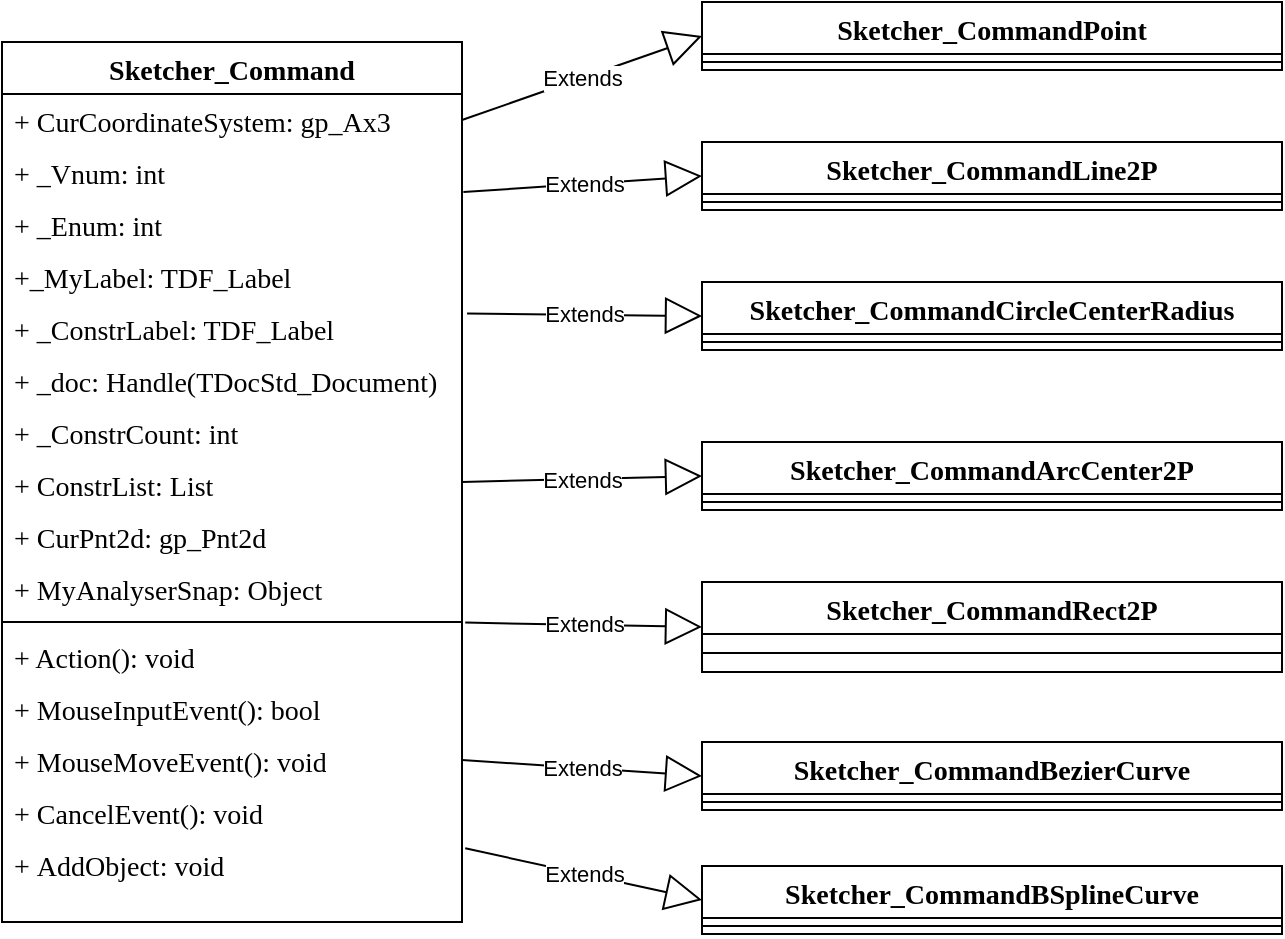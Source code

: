 <mxfile version="24.1.0" type="github">
  <diagram name="第 1 页" id="SrLZ9ItNjMunzmA11ly3">
    <mxGraphModel dx="1943" dy="530" grid="1" gridSize="10" guides="1" tooltips="1" connect="1" arrows="1" fold="1" page="1" pageScale="1" pageWidth="827" pageHeight="1169" math="0" shadow="0">
      <root>
        <mxCell id="0" />
        <mxCell id="1" parent="0" />
        <mxCell id="jLUz7z0Y0349xRio4LSh-1" value="&lt;font style=&quot;font-size: 14px;&quot; face=&quot;Times New Roman&quot;&gt;Sketcher_Command&lt;/font&gt;" style="swimlane;fontStyle=1;align=center;verticalAlign=top;childLayout=stackLayout;horizontal=1;startSize=26;horizontalStack=0;resizeParent=1;resizeParentMax=0;resizeLast=0;collapsible=1;marginBottom=0;whiteSpace=wrap;html=1;" parent="1" vertex="1">
          <mxGeometry x="-190" y="260" width="230" height="440" as="geometry" />
        </mxCell>
        <mxCell id="jLUz7z0Y0349xRio4LSh-40" value="&lt;font style=&quot;font-size: 14px;&quot; face=&quot;Times New Roman&quot;&gt;+&amp;nbsp;CurCoordinateSystem: gp_Ax3&lt;/font&gt;" style="text;strokeColor=none;fillColor=none;align=left;verticalAlign=top;spacingLeft=4;spacingRight=4;overflow=hidden;rotatable=0;points=[[0,0.5],[1,0.5]];portConstraint=eastwest;whiteSpace=wrap;html=1;" parent="jLUz7z0Y0349xRio4LSh-1" vertex="1">
          <mxGeometry y="26" width="230" height="26" as="geometry" />
        </mxCell>
        <mxCell id="jLUz7z0Y0349xRio4LSh-41" value="&lt;font style=&quot;font-size: 14px;&quot; face=&quot;Times New Roman&quot;&gt;+ _Vnum: int&lt;/font&gt;" style="text;strokeColor=none;fillColor=none;align=left;verticalAlign=top;spacingLeft=4;spacingRight=4;overflow=hidden;rotatable=0;points=[[0,0.5],[1,0.5]];portConstraint=eastwest;whiteSpace=wrap;html=1;" parent="jLUz7z0Y0349xRio4LSh-1" vertex="1">
          <mxGeometry y="52" width="230" height="26" as="geometry" />
        </mxCell>
        <mxCell id="jLUz7z0Y0349xRio4LSh-48" value="&lt;font style=&quot;font-size: 14px;&quot; face=&quot;Times New Roman&quot;&gt;+ _Enum: int&lt;/font&gt;" style="text;strokeColor=none;fillColor=none;align=left;verticalAlign=top;spacingLeft=4;spacingRight=4;overflow=hidden;rotatable=0;points=[[0,0.5],[1,0.5]];portConstraint=eastwest;whiteSpace=wrap;html=1;" parent="jLUz7z0Y0349xRio4LSh-1" vertex="1">
          <mxGeometry y="78" width="230" height="26" as="geometry" />
        </mxCell>
        <mxCell id="jLUz7z0Y0349xRio4LSh-47" value="&lt;font style=&quot;font-size: 14px;&quot; face=&quot;Times New Roman&quot;&gt;+_MyLabel: TDF_Label&amp;nbsp;&lt;/font&gt;" style="text;strokeColor=none;fillColor=none;align=left;verticalAlign=top;spacingLeft=4;spacingRight=4;overflow=hidden;rotatable=0;points=[[0,0.5],[1,0.5]];portConstraint=eastwest;whiteSpace=wrap;html=1;" parent="jLUz7z0Y0349xRio4LSh-1" vertex="1">
          <mxGeometry y="104" width="230" height="26" as="geometry" />
        </mxCell>
        <mxCell id="jLUz7z0Y0349xRio4LSh-46" value="&lt;font face=&quot;Times New Roman&quot; style=&quot;font-size: 14px;&quot;&gt;+ _ConstrLabel: TDF_Label&lt;/font&gt;" style="text;strokeColor=none;fillColor=none;align=left;verticalAlign=top;spacingLeft=4;spacingRight=4;overflow=hidden;rotatable=0;points=[[0,0.5],[1,0.5]];portConstraint=eastwest;whiteSpace=wrap;html=1;" parent="jLUz7z0Y0349xRio4LSh-1" vertex="1">
          <mxGeometry y="130" width="230" height="26" as="geometry" />
        </mxCell>
        <mxCell id="jLUz7z0Y0349xRio4LSh-45" value="&lt;font style=&quot;font-size: 14px;&quot; face=&quot;Times New Roman&quot;&gt;+ _doc: Handle(TDocStd_Document)&lt;/font&gt;" style="text;strokeColor=none;fillColor=none;align=left;verticalAlign=top;spacingLeft=4;spacingRight=4;overflow=hidden;rotatable=0;points=[[0,0.5],[1,0.5]];portConstraint=eastwest;whiteSpace=wrap;html=1;" parent="jLUz7z0Y0349xRio4LSh-1" vertex="1">
          <mxGeometry y="156" width="230" height="26" as="geometry" />
        </mxCell>
        <mxCell id="jLUz7z0Y0349xRio4LSh-44" value="&lt;font style=&quot;font-size: 14px;&quot; face=&quot;Times New Roman&quot;&gt;+ _ConstrCount: int&lt;/font&gt;" style="text;strokeColor=none;fillColor=none;align=left;verticalAlign=top;spacingLeft=4;spacingRight=4;overflow=hidden;rotatable=0;points=[[0,0.5],[1,0.5]];portConstraint=eastwest;whiteSpace=wrap;html=1;" parent="jLUz7z0Y0349xRio4LSh-1" vertex="1">
          <mxGeometry y="182" width="230" height="26" as="geometry" />
        </mxCell>
        <mxCell id="jLUz7z0Y0349xRio4LSh-43" value="&lt;font style=&quot;font-size: 14px;&quot; face=&quot;Times New Roman&quot;&gt;+ ConstrList: List&lt;/font&gt;" style="text;strokeColor=none;fillColor=none;align=left;verticalAlign=top;spacingLeft=4;spacingRight=4;overflow=hidden;rotatable=0;points=[[0,0.5],[1,0.5]];portConstraint=eastwest;whiteSpace=wrap;html=1;" parent="jLUz7z0Y0349xRio4LSh-1" vertex="1">
          <mxGeometry y="208" width="230" height="26" as="geometry" />
        </mxCell>
        <mxCell id="jLUz7z0Y0349xRio4LSh-42" value="&lt;font style=&quot;font-size: 14px;&quot; face=&quot;Times New Roman&quot;&gt;+ CurPnt2d: gp_Pnt2d&lt;/font&gt;" style="text;strokeColor=none;fillColor=none;align=left;verticalAlign=top;spacingLeft=4;spacingRight=4;overflow=hidden;rotatable=0;points=[[0,0.5],[1,0.5]];portConstraint=eastwest;whiteSpace=wrap;html=1;" parent="jLUz7z0Y0349xRio4LSh-1" vertex="1">
          <mxGeometry y="234" width="230" height="26" as="geometry" />
        </mxCell>
        <mxCell id="jLUz7z0Y0349xRio4LSh-2" value="&lt;font style=&quot;font-size: 14px;&quot; face=&quot;Times New Roman&quot;&gt;+ MyAnalyserSnap: Object&amp;nbsp;&lt;/font&gt;" style="text;strokeColor=none;fillColor=none;align=left;verticalAlign=top;spacingLeft=4;spacingRight=4;overflow=hidden;rotatable=0;points=[[0,0.5],[1,0.5]];portConstraint=eastwest;whiteSpace=wrap;html=1;" parent="jLUz7z0Y0349xRio4LSh-1" vertex="1">
          <mxGeometry y="260" width="230" height="26" as="geometry" />
        </mxCell>
        <mxCell id="jLUz7z0Y0349xRio4LSh-3" value="" style="line;strokeWidth=1;fillColor=none;align=left;verticalAlign=middle;spacingTop=-1;spacingLeft=3;spacingRight=3;rotatable=0;labelPosition=right;points=[];portConstraint=eastwest;strokeColor=inherit;" parent="jLUz7z0Y0349xRio4LSh-1" vertex="1">
          <mxGeometry y="286" width="230" height="8" as="geometry" />
        </mxCell>
        <mxCell id="jLUz7z0Y0349xRio4LSh-50" value="&lt;font style=&quot;font-size: 14px;&quot; face=&quot;Times New Roman&quot;&gt;+ Action(): void&lt;/font&gt;" style="text;strokeColor=none;fillColor=none;align=left;verticalAlign=top;spacingLeft=4;spacingRight=4;overflow=hidden;rotatable=0;points=[[0,0.5],[1,0.5]];portConstraint=eastwest;whiteSpace=wrap;html=1;" parent="jLUz7z0Y0349xRio4LSh-1" vertex="1">
          <mxGeometry y="294" width="230" height="26" as="geometry" />
        </mxCell>
        <mxCell id="jLUz7z0Y0349xRio4LSh-52" value="&lt;font style=&quot;font-size: 14px;&quot; face=&quot;Times New Roman&quot;&gt;+ MouseInputEvent(): bool&lt;/font&gt;" style="text;strokeColor=none;fillColor=none;align=left;verticalAlign=top;spacingLeft=4;spacingRight=4;overflow=hidden;rotatable=0;points=[[0,0.5],[1,0.5]];portConstraint=eastwest;whiteSpace=wrap;html=1;" parent="jLUz7z0Y0349xRio4LSh-1" vertex="1">
          <mxGeometry y="320" width="230" height="26" as="geometry" />
        </mxCell>
        <mxCell id="jLUz7z0Y0349xRio4LSh-51" value="&lt;font style=&quot;font-size: 14px;&quot; face=&quot;Times New Roman&quot;&gt;+ MouseMoveEvent(): void&lt;/font&gt;" style="text;strokeColor=none;fillColor=none;align=left;verticalAlign=top;spacingLeft=4;spacingRight=4;overflow=hidden;rotatable=0;points=[[0,0.5],[1,0.5]];portConstraint=eastwest;whiteSpace=wrap;html=1;" parent="jLUz7z0Y0349xRio4LSh-1" vertex="1">
          <mxGeometry y="346" width="230" height="26" as="geometry" />
        </mxCell>
        <mxCell id="jLUz7z0Y0349xRio4LSh-49" value="&lt;font style=&quot;font-size: 14px;&quot; face=&quot;Times New Roman&quot;&gt;+ CancelEvent(): void&lt;/font&gt;" style="text;strokeColor=none;fillColor=none;align=left;verticalAlign=top;spacingLeft=4;spacingRight=4;overflow=hidden;rotatable=0;points=[[0,0.5],[1,0.5]];portConstraint=eastwest;whiteSpace=wrap;html=1;" parent="jLUz7z0Y0349xRio4LSh-1" vertex="1">
          <mxGeometry y="372" width="230" height="26" as="geometry" />
        </mxCell>
        <mxCell id="jLUz7z0Y0349xRio4LSh-4" value="&lt;font style=&quot;font-size: 14px;&quot; face=&quot;Times New Roman&quot;&gt;+&amp;nbsp;AddObject: void&lt;/font&gt;" style="text;strokeColor=none;fillColor=none;align=left;verticalAlign=top;spacingLeft=4;spacingRight=4;overflow=hidden;rotatable=0;points=[[0,0.5],[1,0.5]];portConstraint=eastwest;whiteSpace=wrap;html=1;" parent="jLUz7z0Y0349xRio4LSh-1" vertex="1">
          <mxGeometry y="398" width="230" height="42" as="geometry" />
        </mxCell>
        <mxCell id="jLUz7z0Y0349xRio4LSh-5" value="&lt;font style=&quot;font-size: 14px;&quot; face=&quot;Times New Roman&quot;&gt;Sketcher_CommandPoint&lt;/font&gt;" style="swimlane;fontStyle=1;align=center;verticalAlign=top;childLayout=stackLayout;horizontal=1;startSize=26;horizontalStack=0;resizeParent=1;resizeParentMax=0;resizeLast=0;collapsible=1;marginBottom=0;whiteSpace=wrap;html=1;" parent="1" vertex="1">
          <mxGeometry x="160" y="240" width="290" height="34" as="geometry" />
        </mxCell>
        <mxCell id="jLUz7z0Y0349xRio4LSh-7" value="" style="line;strokeWidth=1;fillColor=none;align=left;verticalAlign=middle;spacingTop=-1;spacingLeft=3;spacingRight=3;rotatable=0;labelPosition=right;points=[];portConstraint=eastwest;strokeColor=inherit;" parent="jLUz7z0Y0349xRio4LSh-5" vertex="1">
          <mxGeometry y="26" width="290" height="8" as="geometry" />
        </mxCell>
        <mxCell id="jLUz7z0Y0349xRio4LSh-9" value="&lt;font style=&quot;font-size: 14px;&quot; face=&quot;Times New Roman&quot;&gt;Sketcher_CommandLine2P&lt;/font&gt;" style="swimlane;fontStyle=1;align=center;verticalAlign=top;childLayout=stackLayout;horizontal=1;startSize=26;horizontalStack=0;resizeParent=1;resizeParentMax=0;resizeLast=0;collapsible=1;marginBottom=0;whiteSpace=wrap;html=1;" parent="1" vertex="1">
          <mxGeometry x="160" y="310" width="290" height="34" as="geometry" />
        </mxCell>
        <mxCell id="jLUz7z0Y0349xRio4LSh-11" value="" style="line;strokeWidth=1;fillColor=none;align=left;verticalAlign=middle;spacingTop=-1;spacingLeft=3;spacingRight=3;rotatable=0;labelPosition=right;points=[];portConstraint=eastwest;strokeColor=inherit;" parent="jLUz7z0Y0349xRio4LSh-9" vertex="1">
          <mxGeometry y="26" width="290" height="8" as="geometry" />
        </mxCell>
        <mxCell id="jLUz7z0Y0349xRio4LSh-13" value="&lt;font style=&quot;font-size: 14px;&quot; face=&quot;Times New Roman&quot;&gt;Sketcher_CommandCircleCenterRadius&lt;/font&gt;" style="swimlane;fontStyle=1;align=center;verticalAlign=top;childLayout=stackLayout;horizontal=1;startSize=26;horizontalStack=0;resizeParent=1;resizeParentMax=0;resizeLast=0;collapsible=1;marginBottom=0;whiteSpace=wrap;html=1;" parent="1" vertex="1">
          <mxGeometry x="160" y="380" width="290" height="34" as="geometry" />
        </mxCell>
        <mxCell id="jLUz7z0Y0349xRio4LSh-15" value="" style="line;strokeWidth=1;fillColor=none;align=left;verticalAlign=middle;spacingTop=-1;spacingLeft=3;spacingRight=3;rotatable=0;labelPosition=right;points=[];portConstraint=eastwest;strokeColor=inherit;" parent="jLUz7z0Y0349xRio4LSh-13" vertex="1">
          <mxGeometry y="26" width="290" height="8" as="geometry" />
        </mxCell>
        <mxCell id="jLUz7z0Y0349xRio4LSh-17" value="&lt;font style=&quot;font-size: 14px;&quot; face=&quot;Times New Roman&quot;&gt;Sketcher_CommandArcCenter2P&lt;/font&gt;" style="swimlane;fontStyle=1;align=center;verticalAlign=top;childLayout=stackLayout;horizontal=1;startSize=26;horizontalStack=0;resizeParent=1;resizeParentMax=0;resizeLast=0;collapsible=1;marginBottom=0;whiteSpace=wrap;html=1;" parent="1" vertex="1">
          <mxGeometry x="160" y="460" width="290" height="34" as="geometry" />
        </mxCell>
        <mxCell id="jLUz7z0Y0349xRio4LSh-19" value="" style="line;strokeWidth=1;fillColor=none;align=left;verticalAlign=middle;spacingTop=-1;spacingLeft=3;spacingRight=3;rotatable=0;labelPosition=right;points=[];portConstraint=eastwest;strokeColor=inherit;" parent="jLUz7z0Y0349xRio4LSh-17" vertex="1">
          <mxGeometry y="26" width="290" height="8" as="geometry" />
        </mxCell>
        <mxCell id="jLUz7z0Y0349xRio4LSh-21" value="&lt;font style=&quot;font-size: 14px;&quot; face=&quot;Times New Roman&quot;&gt;Sketcher_CommandRect2P&lt;/font&gt;" style="swimlane;fontStyle=1;align=center;verticalAlign=top;childLayout=stackLayout;horizontal=1;startSize=26;horizontalStack=0;resizeParent=1;resizeParentMax=0;resizeLast=0;collapsible=1;marginBottom=0;whiteSpace=wrap;html=1;" parent="1" vertex="1">
          <mxGeometry x="160" y="530" width="290" height="45" as="geometry" />
        </mxCell>
        <mxCell id="jLUz7z0Y0349xRio4LSh-23" value="" style="line;strokeWidth=1;fillColor=none;align=left;verticalAlign=middle;spacingTop=-1;spacingLeft=3;spacingRight=3;rotatable=0;labelPosition=right;points=[];portConstraint=eastwest;strokeColor=inherit;" parent="jLUz7z0Y0349xRio4LSh-21" vertex="1">
          <mxGeometry y="26" width="290" height="19" as="geometry" />
        </mxCell>
        <mxCell id="jLUz7z0Y0349xRio4LSh-25" value="&lt;font style=&quot;font-size: 14px;&quot; face=&quot;Times New Roman&quot;&gt;Sketcher_CommandBezierCurve&lt;/font&gt;" style="swimlane;fontStyle=1;align=center;verticalAlign=top;childLayout=stackLayout;horizontal=1;startSize=26;horizontalStack=0;resizeParent=1;resizeParentMax=0;resizeLast=0;collapsible=1;marginBottom=0;whiteSpace=wrap;html=1;" parent="1" vertex="1">
          <mxGeometry x="160" y="610" width="290" height="34" as="geometry" />
        </mxCell>
        <mxCell id="jLUz7z0Y0349xRio4LSh-27" value="" style="line;strokeWidth=1;fillColor=none;align=left;verticalAlign=middle;spacingTop=-1;spacingLeft=3;spacingRight=3;rotatable=0;labelPosition=right;points=[];portConstraint=eastwest;strokeColor=inherit;" parent="jLUz7z0Y0349xRio4LSh-25" vertex="1">
          <mxGeometry y="26" width="290" height="8" as="geometry" />
        </mxCell>
        <mxCell id="jLUz7z0Y0349xRio4LSh-29" value="&lt;font style=&quot;font-size: 14px;&quot; face=&quot;Times New Roman&quot;&gt;Sketcher_CommandBSplineCurve&lt;/font&gt;" style="swimlane;fontStyle=1;align=center;verticalAlign=top;childLayout=stackLayout;horizontal=1;startSize=26;horizontalStack=0;resizeParent=1;resizeParentMax=0;resizeLast=0;collapsible=1;marginBottom=0;whiteSpace=wrap;html=1;" parent="1" vertex="1">
          <mxGeometry x="160" y="672" width="290" height="34" as="geometry" />
        </mxCell>
        <mxCell id="jLUz7z0Y0349xRio4LSh-31" value="" style="line;strokeWidth=1;fillColor=none;align=left;verticalAlign=middle;spacingTop=-1;spacingLeft=3;spacingRight=3;rotatable=0;labelPosition=right;points=[];portConstraint=eastwest;strokeColor=inherit;" parent="jLUz7z0Y0349xRio4LSh-29" vertex="1">
          <mxGeometry y="26" width="290" height="8" as="geometry" />
        </mxCell>
        <mxCell id="jLUz7z0Y0349xRio4LSh-33" value="Extends" style="endArrow=block;endSize=16;endFill=0;html=1;rounded=0;exitX=1;exitY=0.5;exitDx=0;exitDy=0;entryX=0;entryY=0.5;entryDx=0;entryDy=0;" parent="1" source="jLUz7z0Y0349xRio4LSh-40" target="jLUz7z0Y0349xRio4LSh-5" edge="1">
          <mxGeometry width="160" relative="1" as="geometry">
            <mxPoint x="110" y="266" as="sourcePoint" />
            <mxPoint x="180" y="240" as="targetPoint" />
          </mxGeometry>
        </mxCell>
        <mxCell id="jLUz7z0Y0349xRio4LSh-34" value="Extends" style="endArrow=block;endSize=16;endFill=0;html=1;rounded=0;exitX=1.003;exitY=-0.114;exitDx=0;exitDy=0;entryX=0;entryY=0.5;entryDx=0;entryDy=0;exitPerimeter=0;" parent="1" source="jLUz7z0Y0349xRio4LSh-48" target="jLUz7z0Y0349xRio4LSh-9" edge="1">
          <mxGeometry width="160" relative="1" as="geometry">
            <mxPoint x="120" y="276" as="sourcePoint" />
            <mxPoint x="160" y="340" as="targetPoint" />
          </mxGeometry>
        </mxCell>
        <mxCell id="jLUz7z0Y0349xRio4LSh-35" value="Extends" style="endArrow=block;endSize=16;endFill=0;html=1;rounded=0;exitX=1.011;exitY=0.223;exitDx=0;exitDy=0;entryX=0;entryY=0.5;entryDx=0;entryDy=0;exitPerimeter=0;" parent="1" source="jLUz7z0Y0349xRio4LSh-46" target="jLUz7z0Y0349xRio4LSh-13" edge="1">
          <mxGeometry width="160" relative="1" as="geometry">
            <mxPoint x="130" y="286" as="sourcePoint" />
            <mxPoint x="140" y="400" as="targetPoint" />
          </mxGeometry>
        </mxCell>
        <mxCell id="jLUz7z0Y0349xRio4LSh-36" value="Extends" style="endArrow=block;endSize=16;endFill=0;html=1;rounded=0;exitX=1;exitY=0.5;exitDx=0;exitDy=0;entryX=0;entryY=0.5;entryDx=0;entryDy=0;" parent="1" source="jLUz7z0Y0349xRio4LSh-1" target="jLUz7z0Y0349xRio4LSh-17" edge="1">
          <mxGeometry width="160" relative="1" as="geometry">
            <mxPoint x="140" y="296" as="sourcePoint" />
            <mxPoint x="190" y="470" as="targetPoint" />
          </mxGeometry>
        </mxCell>
        <mxCell id="jLUz7z0Y0349xRio4LSh-37" value="Extends" style="endArrow=block;endSize=16;endFill=0;html=1;rounded=0;entryX=0;entryY=0.5;entryDx=0;entryDy=0;exitX=1.007;exitY=0.539;exitDx=0;exitDy=0;exitPerimeter=0;" parent="1" source="jLUz7z0Y0349xRio4LSh-3" target="jLUz7z0Y0349xRio4LSh-21" edge="1">
          <mxGeometry width="160" relative="1" as="geometry">
            <mxPoint x="40" y="540" as="sourcePoint" />
            <mxPoint x="170" y="570" as="targetPoint" />
          </mxGeometry>
        </mxCell>
        <mxCell id="jLUz7z0Y0349xRio4LSh-38" value="Extends" style="endArrow=block;endSize=16;endFill=0;html=1;rounded=0;exitX=1;exitY=0.5;exitDx=0;exitDy=0;entryX=0;entryY=0.5;entryDx=0;entryDy=0;" parent="1" source="jLUz7z0Y0349xRio4LSh-51" target="jLUz7z0Y0349xRio4LSh-25" edge="1">
          <mxGeometry width="160" relative="1" as="geometry">
            <mxPoint x="160" y="316" as="sourcePoint" />
            <mxPoint x="140" y="650" as="targetPoint" />
          </mxGeometry>
        </mxCell>
        <mxCell id="jLUz7z0Y0349xRio4LSh-39" value="Extends" style="endArrow=block;endSize=16;endFill=0;html=1;rounded=0;exitX=1.007;exitY=0.123;exitDx=0;exitDy=0;entryX=0;entryY=0.5;entryDx=0;entryDy=0;exitPerimeter=0;" parent="1" source="jLUz7z0Y0349xRio4LSh-4" target="jLUz7z0Y0349xRio4LSh-29" edge="1">
          <mxGeometry width="160" relative="1" as="geometry">
            <mxPoint x="170" y="326" as="sourcePoint" />
            <mxPoint x="150" y="700" as="targetPoint" />
          </mxGeometry>
        </mxCell>
      </root>
    </mxGraphModel>
  </diagram>
</mxfile>
